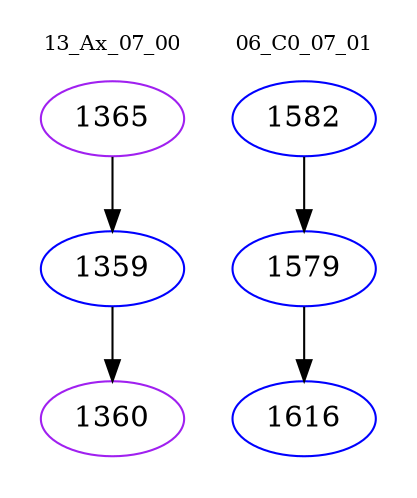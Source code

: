 digraph{
subgraph cluster_0 {
color = white
label = "13_Ax_07_00";
fontsize=10;
T0_1365 [label="1365", color="purple"]
T0_1365 -> T0_1359 [color="black"]
T0_1359 [label="1359", color="blue"]
T0_1359 -> T0_1360 [color="black"]
T0_1360 [label="1360", color="purple"]
}
subgraph cluster_1 {
color = white
label = "06_C0_07_01";
fontsize=10;
T1_1582 [label="1582", color="blue"]
T1_1582 -> T1_1579 [color="black"]
T1_1579 [label="1579", color="blue"]
T1_1579 -> T1_1616 [color="black"]
T1_1616 [label="1616", color="blue"]
}
}
